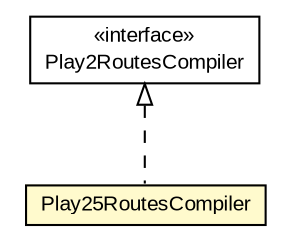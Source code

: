 #!/usr/local/bin/dot
#
# Class diagram 
# Generated by UMLGraph version R5_6-24-gf6e263 (http://www.umlgraph.org/)
#

digraph G {
	edge [fontname="arial",fontsize=10,labelfontname="arial",labelfontsize=10];
	node [fontname="arial",fontsize=10,shape=plaintext];
	nodesep=0.25;
	ranksep=0.5;
	// com.google.code.play2.provider.play25.Play25RoutesCompiler
	c375 [label=<<table title="com.google.code.play2.provider.play25.Play25RoutesCompiler" border="0" cellborder="1" cellspacing="0" cellpadding="2" port="p" bgcolor="lemonChiffon" href="./Play25RoutesCompiler.html">
		<tr><td><table border="0" cellspacing="0" cellpadding="1">
<tr><td align="center" balign="center"> Play25RoutesCompiler </td></tr>
		</table></td></tr>
		</table>>, URL="./Play25RoutesCompiler.html", fontname="arial", fontcolor="black", fontsize=10.0];
	//com.google.code.play2.provider.play25.Play25RoutesCompiler implements com.google.code.play2.provider.api.Play2RoutesCompiler
	c394:p -> c375:p [dir=back,arrowtail=empty,style=dashed];
	// com.google.code.play2.provider.api.Play2RoutesCompiler
	c394 [label=<<table title="com.google.code.play2.provider.api.Play2RoutesCompiler" border="0" cellborder="1" cellspacing="0" cellpadding="2" port="p" href="http://java.sun.com/j2se/1.4.2/docs/api/com/google/code/play2/provider/api/Play2RoutesCompiler.html">
		<tr><td><table border="0" cellspacing="0" cellpadding="1">
<tr><td align="center" balign="center"> &#171;interface&#187; </td></tr>
<tr><td align="center" balign="center"> Play2RoutesCompiler </td></tr>
		</table></td></tr>
		</table>>, URL="http://java.sun.com/j2se/1.4.2/docs/api/com/google/code/play2/provider/api/Play2RoutesCompiler.html", fontname="arial", fontcolor="black", fontsize=10.0];
}

